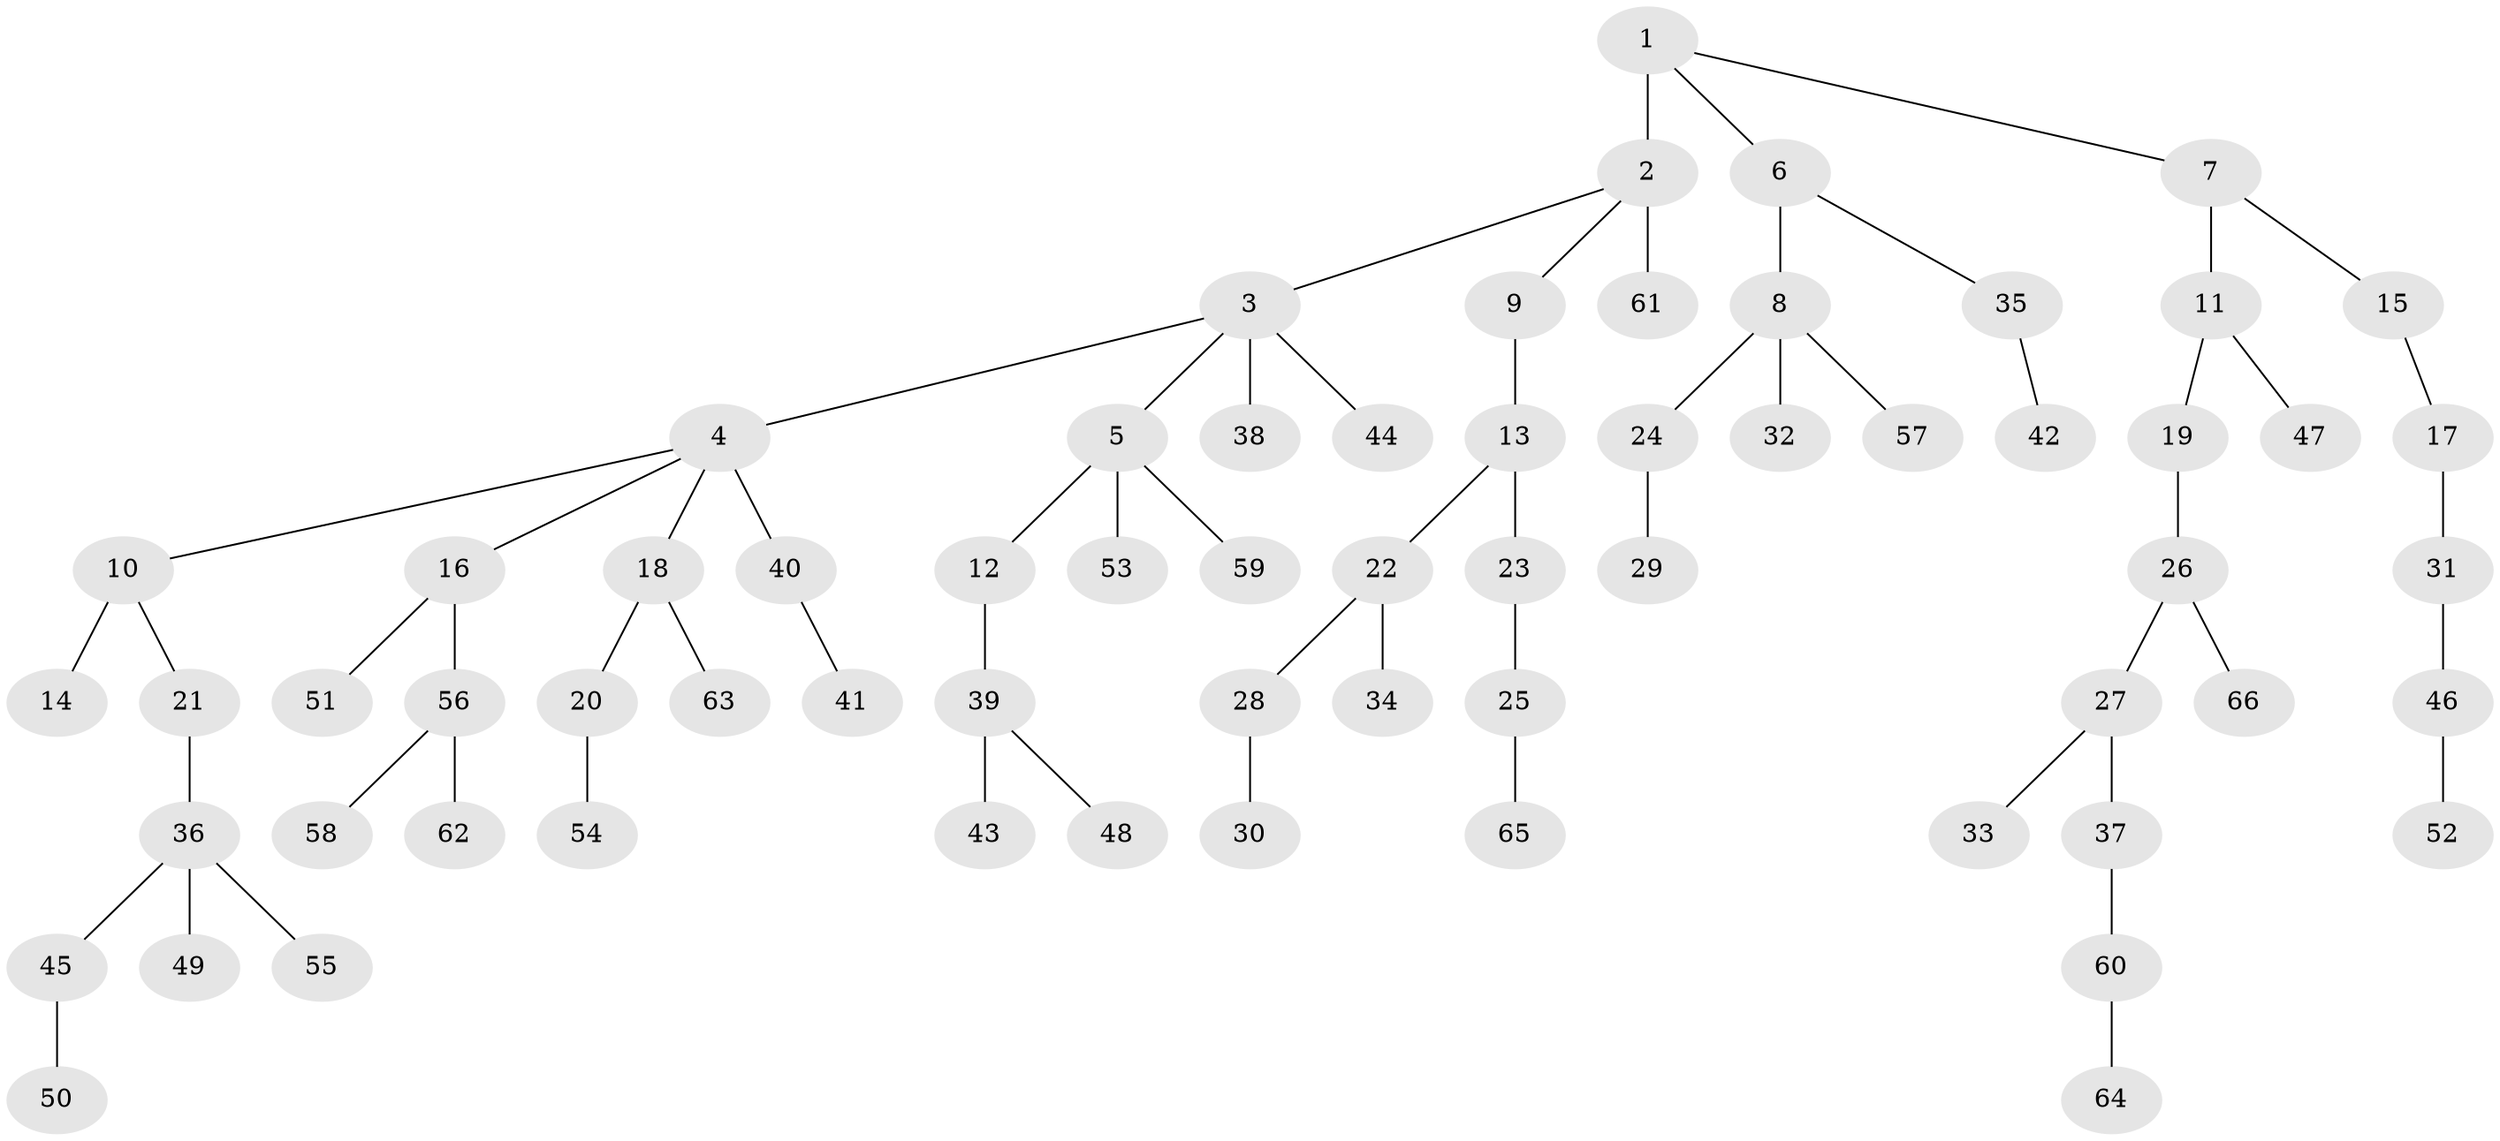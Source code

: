 // original degree distribution, {7: 0.015267175572519083, 3: 0.16030534351145037, 6: 0.015267175572519083, 4: 0.061068702290076333, 5: 0.022900763358778626, 2: 0.22137404580152673, 1: 0.5038167938931297}
// Generated by graph-tools (version 1.1) at 2025/36/03/09/25 02:36:56]
// undirected, 66 vertices, 65 edges
graph export_dot {
graph [start="1"]
  node [color=gray90,style=filled];
  1;
  2;
  3;
  4;
  5;
  6;
  7;
  8;
  9;
  10;
  11;
  12;
  13;
  14;
  15;
  16;
  17;
  18;
  19;
  20;
  21;
  22;
  23;
  24;
  25;
  26;
  27;
  28;
  29;
  30;
  31;
  32;
  33;
  34;
  35;
  36;
  37;
  38;
  39;
  40;
  41;
  42;
  43;
  44;
  45;
  46;
  47;
  48;
  49;
  50;
  51;
  52;
  53;
  54;
  55;
  56;
  57;
  58;
  59;
  60;
  61;
  62;
  63;
  64;
  65;
  66;
  1 -- 2 [weight=4.0];
  1 -- 6 [weight=1.0];
  1 -- 7 [weight=1.0];
  2 -- 3 [weight=1.0];
  2 -- 9 [weight=1.0];
  2 -- 61 [weight=1.0];
  3 -- 4 [weight=1.0];
  3 -- 5 [weight=1.0];
  3 -- 38 [weight=1.0];
  3 -- 44 [weight=1.0];
  4 -- 10 [weight=1.0];
  4 -- 16 [weight=1.0];
  4 -- 18 [weight=1.0];
  4 -- 40 [weight=2.0];
  5 -- 12 [weight=1.0];
  5 -- 53 [weight=2.0];
  5 -- 59 [weight=1.0];
  6 -- 8 [weight=1.0];
  6 -- 35 [weight=1.0];
  7 -- 11 [weight=2.0];
  7 -- 15 [weight=1.0];
  8 -- 24 [weight=1.0];
  8 -- 32 [weight=1.0];
  8 -- 57 [weight=1.0];
  9 -- 13 [weight=3.0];
  10 -- 14 [weight=2.0];
  10 -- 21 [weight=1.0];
  11 -- 19 [weight=1.0];
  11 -- 47 [weight=1.0];
  12 -- 39 [weight=1.0];
  13 -- 22 [weight=1.0];
  13 -- 23 [weight=1.0];
  15 -- 17 [weight=1.0];
  16 -- 51 [weight=1.0];
  16 -- 56 [weight=1.0];
  17 -- 31 [weight=1.0];
  18 -- 20 [weight=1.0];
  18 -- 63 [weight=1.0];
  19 -- 26 [weight=1.0];
  20 -- 54 [weight=1.0];
  21 -- 36 [weight=2.0];
  22 -- 28 [weight=1.0];
  22 -- 34 [weight=2.0];
  23 -- 25 [weight=1.0];
  24 -- 29 [weight=2.0];
  25 -- 65 [weight=1.0];
  26 -- 27 [weight=1.0];
  26 -- 66 [weight=1.0];
  27 -- 33 [weight=1.0];
  27 -- 37 [weight=2.0];
  28 -- 30 [weight=2.0];
  31 -- 46 [weight=1.0];
  35 -- 42 [weight=1.0];
  36 -- 45 [weight=1.0];
  36 -- 49 [weight=1.0];
  36 -- 55 [weight=1.0];
  37 -- 60 [weight=1.0];
  39 -- 43 [weight=3.0];
  39 -- 48 [weight=1.0];
  40 -- 41 [weight=1.0];
  45 -- 50 [weight=3.0];
  46 -- 52 [weight=1.0];
  56 -- 58 [weight=1.0];
  56 -- 62 [weight=1.0];
  60 -- 64 [weight=1.0];
}
